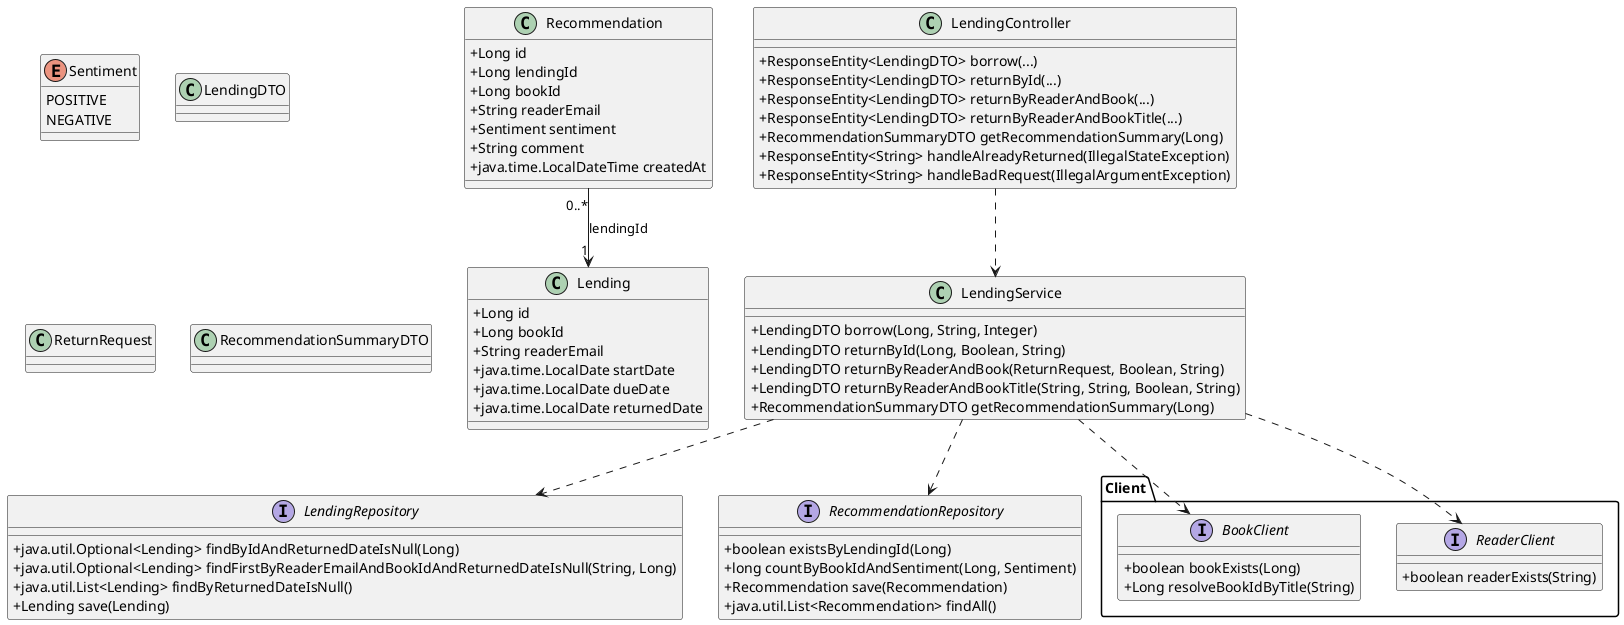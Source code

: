 @startuml
skinparam classAttributeIconSize 0

class Lending {
  +Long id
  +Long bookId
  +String readerEmail
  +java.time.LocalDate startDate
  +java.time.LocalDate dueDate
  +java.time.LocalDate returnedDate
}

enum Sentiment {
  POSITIVE
  NEGATIVE
}

class Recommendation {
  +Long id
  +Long lendingId
  +Long bookId
  +String readerEmail
  +Sentiment sentiment
  +String comment
  +java.time.LocalDateTime createdAt
}

class LendingService {
  +LendingDTO borrow(Long, String, Integer)
  +LendingDTO returnById(Long, Boolean, String)
  +LendingDTO returnByReaderAndBook(ReturnRequest, Boolean, String)
  +LendingDTO returnByReaderAndBookTitle(String, String, Boolean, String)
  +RecommendationSummaryDTO getRecommendationSummary(Long)
}

interface LendingRepository {
  +java.util.Optional<Lending> findByIdAndReturnedDateIsNull(Long)
  +java.util.Optional<Lending> findFirstByReaderEmailAndBookIdAndReturnedDateIsNull(String, Long)
  +java.util.List<Lending> findByReturnedDateIsNull()
  +Lending save(Lending)
}

interface RecommendationRepository {
  +boolean existsByLendingId(Long)
  +long countByBookIdAndSentiment(Long, Sentiment)
  +Recommendation save(Recommendation)
  +java.util.List<Recommendation> findAll()
}

class LendingController {
  +ResponseEntity<LendingDTO> borrow(...)
  +ResponseEntity<LendingDTO> returnById(...)
  +ResponseEntity<LendingDTO> returnByReaderAndBook(...)
  +ResponseEntity<LendingDTO> returnByReaderAndBookTitle(...)
  +RecommendationSummaryDTO getRecommendationSummary(Long)
  +ResponseEntity<String> handleAlreadyReturned(IllegalStateException)
  +ResponseEntity<String> handleBadRequest(IllegalArgumentException)
}

package Client {
  interface BookClient {
    +boolean bookExists(Long)
    +Long resolveBookIdByTitle(String)
  }
  interface ReaderClient {
    +boolean readerExists(String)
  }
}

class LendingDTO
class ReturnRequest
class RecommendationSummaryDTO

LendingService ..> LendingRepository
LendingService ..> RecommendationRepository
LendingService ..> Client.BookClient
LendingService ..> Client.ReaderClient
LendingController ..> LendingService
Recommendation "0..*" --> "1" Lending : lendingId
@enduml
